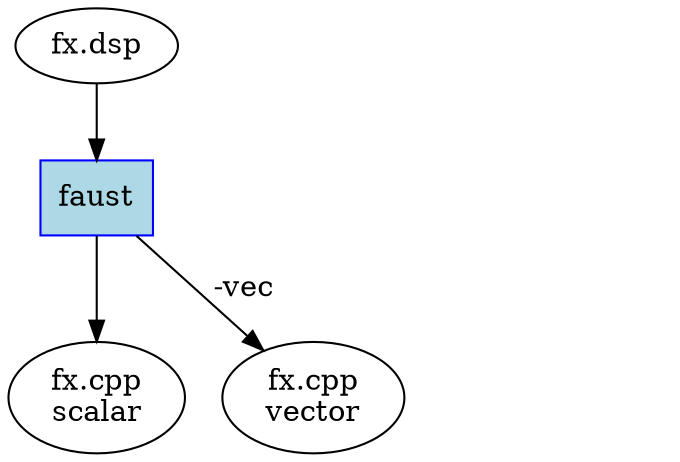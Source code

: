  
strict digraph faustflow {
    root=dsp;
    dsp[label="fx.dsp"];
    scalar[label="fx.cpp\nscalar"];
    vector[label="fx.cpp\nvector"];
    openmp[label="fx.cpp\nOpenMP",style=invis];

    node[shape=box, color=blue, fillcolor=lightblue, style=filled];
    FAUST[label="faust"];

    dsp->FAUST[weight=10];
    FAUST->scalar[weight=10];
    FAUST->vector[label="-vec"];
    FAUST->openmp[label="",style=invis];

}
